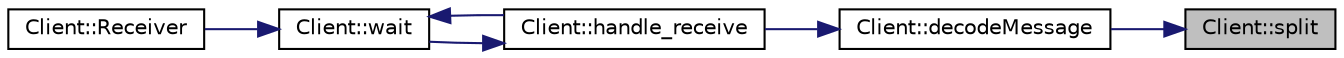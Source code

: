 digraph "Client::split"
{
 // LATEX_PDF_SIZE
  edge [fontname="Helvetica",fontsize="10",labelfontname="Helvetica",labelfontsize="10"];
  node [fontname="Helvetica",fontsize="10",shape=record];
  rankdir="RL";
  Node1 [label="Client::split",height=0.2,width=0.4,color="black", fillcolor="grey75", style="filled", fontcolor="black",tooltip="Splitting up the received message string at the specified delimiter."];
  Node1 -> Node2 [dir="back",color="midnightblue",fontsize="10",style="solid",fontname="Helvetica"];
  Node2 [label="Client::decodeMessage",height=0.2,width=0.4,color="black", fillcolor="white", style="filled",URL="$class_client.html#a0a9d2fd6d9a8c58e6fd351601df3b487",tooltip="The decoder which classifies the content of the message and splits up the content accordingly."];
  Node2 -> Node3 [dir="back",color="midnightblue",fontsize="10",style="solid",fontname="Helvetica"];
  Node3 [label="Client::handle_receive",height=0.2,width=0.4,color="black", fillcolor="white", style="filled",URL="$class_client.html#ae7b9b46264c6dc01aaf59f01299789d3",tooltip="The received message gets checked for errors and then sent to the decoder."];
  Node3 -> Node4 [dir="back",color="midnightblue",fontsize="10",style="solid",fontname="Helvetica"];
  Node4 [label="Client::wait",height=0.2,width=0.4,color="black", fillcolor="white", style="filled",URL="$class_client.html#a728a1477ada642c2aac0ab1029e81ddd",tooltip="This will send the UDP socket process to sleep until received data are written into the queue."];
  Node4 -> Node3 [dir="back",color="midnightblue",fontsize="10",style="solid",fontname="Helvetica"];
  Node4 -> Node5 [dir="back",color="midnightblue",fontsize="10",style="solid",fontname="Helvetica"];
  Node5 [label="Client::Receiver",height=0.2,width=0.4,color="black", fillcolor="white", style="filled",URL="$class_client.html#a81c4bcb3d652861884836bed57aa0e7f",tooltip="Open a UDP socket and bind it to the specified IPv4 address and port number."];
}
